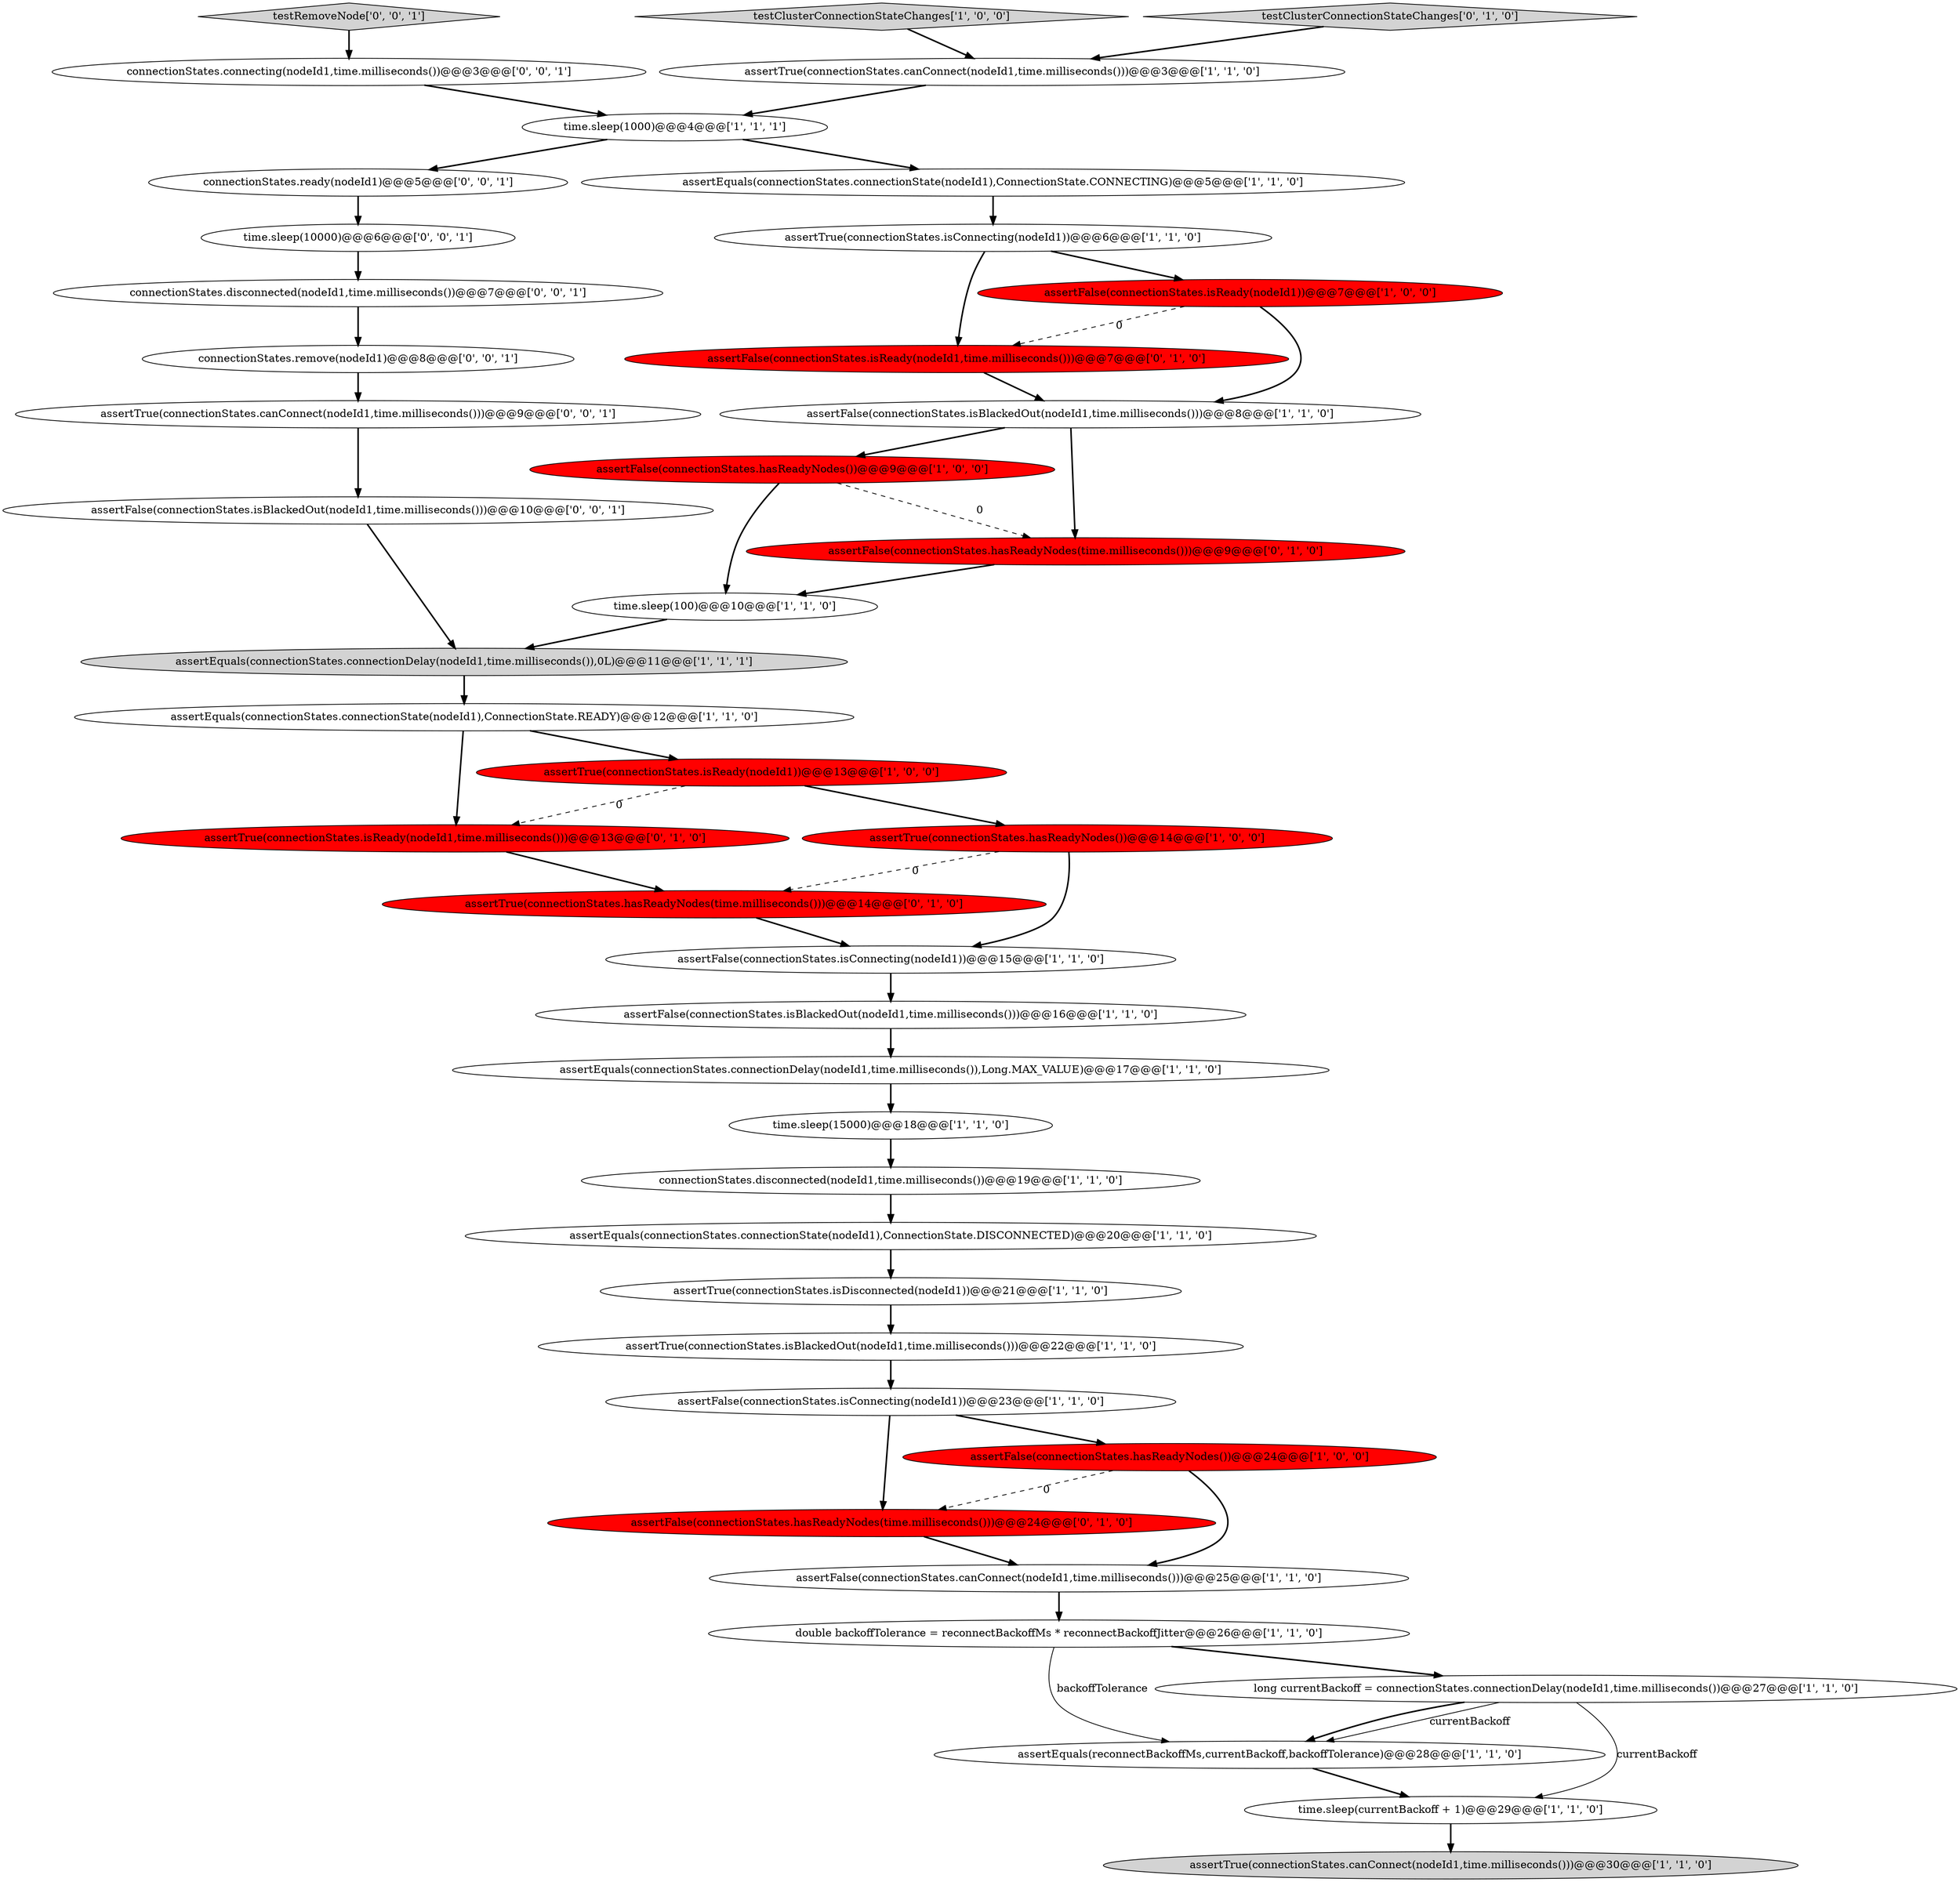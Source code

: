 digraph {
40 [style = filled, label = "assertFalse(connectionStates.isBlackedOut(nodeId1,time.milliseconds()))@@@10@@@['0', '0', '1']", fillcolor = white, shape = ellipse image = "AAA0AAABBB3BBB"];
11 [style = filled, label = "assertFalse(connectionStates.isReady(nodeId1))@@@7@@@['1', '0', '0']", fillcolor = red, shape = ellipse image = "AAA1AAABBB1BBB"];
39 [style = filled, label = "assertTrue(connectionStates.canConnect(nodeId1,time.milliseconds()))@@@9@@@['0', '0', '1']", fillcolor = white, shape = ellipse image = "AAA0AAABBB3BBB"];
25 [style = filled, label = "double backoffTolerance = reconnectBackoffMs * reconnectBackoffJitter@@@26@@@['1', '1', '0']", fillcolor = white, shape = ellipse image = "AAA0AAABBB1BBB"];
30 [style = filled, label = "assertFalse(connectionStates.isReady(nodeId1,time.milliseconds()))@@@7@@@['0', '1', '0']", fillcolor = red, shape = ellipse image = "AAA1AAABBB2BBB"];
27 [style = filled, label = "assertEquals(reconnectBackoffMs,currentBackoff,backoffTolerance)@@@28@@@['1', '1', '0']", fillcolor = white, shape = ellipse image = "AAA0AAABBB1BBB"];
35 [style = filled, label = "testRemoveNode['0', '0', '1']", fillcolor = lightgray, shape = diamond image = "AAA0AAABBB3BBB"];
2 [style = filled, label = "assertTrue(connectionStates.isBlackedOut(nodeId1,time.milliseconds()))@@@22@@@['1', '1', '0']", fillcolor = white, shape = ellipse image = "AAA0AAABBB1BBB"];
13 [style = filled, label = "assertEquals(connectionStates.connectionState(nodeId1),ConnectionState.DISCONNECTED)@@@20@@@['1', '1', '0']", fillcolor = white, shape = ellipse image = "AAA0AAABBB1BBB"];
31 [style = filled, label = "assertFalse(connectionStates.hasReadyNodes(time.milliseconds()))@@@9@@@['0', '1', '0']", fillcolor = red, shape = ellipse image = "AAA1AAABBB2BBB"];
23 [style = filled, label = "assertEquals(connectionStates.connectionDelay(nodeId1,time.milliseconds()),0L)@@@11@@@['1', '1', '1']", fillcolor = lightgray, shape = ellipse image = "AAA0AAABBB1BBB"];
32 [style = filled, label = "assertFalse(connectionStates.hasReadyNodes(time.milliseconds()))@@@24@@@['0', '1', '0']", fillcolor = red, shape = ellipse image = "AAA1AAABBB2BBB"];
36 [style = filled, label = "connectionStates.remove(nodeId1)@@@8@@@['0', '0', '1']", fillcolor = white, shape = ellipse image = "AAA0AAABBB3BBB"];
5 [style = filled, label = "assertFalse(connectionStates.isConnecting(nodeId1))@@@23@@@['1', '1', '0']", fillcolor = white, shape = ellipse image = "AAA0AAABBB1BBB"];
18 [style = filled, label = "long currentBackoff = connectionStates.connectionDelay(nodeId1,time.milliseconds())@@@27@@@['1', '1', '0']", fillcolor = white, shape = ellipse image = "AAA0AAABBB1BBB"];
19 [style = filled, label = "assertTrue(connectionStates.isConnecting(nodeId1))@@@6@@@['1', '1', '0']", fillcolor = white, shape = ellipse image = "AAA0AAABBB1BBB"];
14 [style = filled, label = "assertFalse(connectionStates.hasReadyNodes())@@@24@@@['1', '0', '0']", fillcolor = red, shape = ellipse image = "AAA1AAABBB1BBB"];
41 [style = filled, label = "connectionStates.ready(nodeId1)@@@5@@@['0', '0', '1']", fillcolor = white, shape = ellipse image = "AAA0AAABBB3BBB"];
24 [style = filled, label = "assertFalse(connectionStates.hasReadyNodes())@@@9@@@['1', '0', '0']", fillcolor = red, shape = ellipse image = "AAA1AAABBB1BBB"];
16 [style = filled, label = "time.sleep(100)@@@10@@@['1', '1', '0']", fillcolor = white, shape = ellipse image = "AAA0AAABBB1BBB"];
29 [style = filled, label = "assertTrue(connectionStates.isReady(nodeId1,time.milliseconds()))@@@13@@@['0', '1', '0']", fillcolor = red, shape = ellipse image = "AAA1AAABBB2BBB"];
4 [style = filled, label = "time.sleep(currentBackoff + 1)@@@29@@@['1', '1', '0']", fillcolor = white, shape = ellipse image = "AAA0AAABBB1BBB"];
37 [style = filled, label = "connectionStates.disconnected(nodeId1,time.milliseconds())@@@7@@@['0', '0', '1']", fillcolor = white, shape = ellipse image = "AAA0AAABBB3BBB"];
28 [style = filled, label = "assertFalse(connectionStates.canConnect(nodeId1,time.milliseconds()))@@@25@@@['1', '1', '0']", fillcolor = white, shape = ellipse image = "AAA0AAABBB1BBB"];
12 [style = filled, label = "assertEquals(connectionStates.connectionState(nodeId1),ConnectionState.CONNECTING)@@@5@@@['1', '1', '0']", fillcolor = white, shape = ellipse image = "AAA0AAABBB1BBB"];
20 [style = filled, label = "assertFalse(connectionStates.isBlackedOut(nodeId1,time.milliseconds()))@@@8@@@['1', '1', '0']", fillcolor = white, shape = ellipse image = "AAA0AAABBB1BBB"];
8 [style = filled, label = "assertFalse(connectionStates.isConnecting(nodeId1))@@@15@@@['1', '1', '0']", fillcolor = white, shape = ellipse image = "AAA0AAABBB1BBB"];
38 [style = filled, label = "connectionStates.connecting(nodeId1,time.milliseconds())@@@3@@@['0', '0', '1']", fillcolor = white, shape = ellipse image = "AAA0AAABBB3BBB"];
1 [style = filled, label = "assertTrue(connectionStates.hasReadyNodes())@@@14@@@['1', '0', '0']", fillcolor = red, shape = ellipse image = "AAA1AAABBB1BBB"];
6 [style = filled, label = "testClusterConnectionStateChanges['1', '0', '0']", fillcolor = lightgray, shape = diamond image = "AAA0AAABBB1BBB"];
9 [style = filled, label = "connectionStates.disconnected(nodeId1,time.milliseconds())@@@19@@@['1', '1', '0']", fillcolor = white, shape = ellipse image = "AAA0AAABBB1BBB"];
26 [style = filled, label = "assertEquals(connectionStates.connectionDelay(nodeId1,time.milliseconds()),Long.MAX_VALUE)@@@17@@@['1', '1', '0']", fillcolor = white, shape = ellipse image = "AAA0AAABBB1BBB"];
34 [style = filled, label = "assertTrue(connectionStates.hasReadyNodes(time.milliseconds()))@@@14@@@['0', '1', '0']", fillcolor = red, shape = ellipse image = "AAA1AAABBB2BBB"];
7 [style = filled, label = "assertTrue(connectionStates.canConnect(nodeId1,time.milliseconds()))@@@30@@@['1', '1', '0']", fillcolor = lightgray, shape = ellipse image = "AAA0AAABBB1BBB"];
0 [style = filled, label = "time.sleep(15000)@@@18@@@['1', '1', '0']", fillcolor = white, shape = ellipse image = "AAA0AAABBB1BBB"];
17 [style = filled, label = "assertFalse(connectionStates.isBlackedOut(nodeId1,time.milliseconds()))@@@16@@@['1', '1', '0']", fillcolor = white, shape = ellipse image = "AAA0AAABBB1BBB"];
42 [style = filled, label = "time.sleep(10000)@@@6@@@['0', '0', '1']", fillcolor = white, shape = ellipse image = "AAA0AAABBB3BBB"];
3 [style = filled, label = "assertEquals(connectionStates.connectionState(nodeId1),ConnectionState.READY)@@@12@@@['1', '1', '0']", fillcolor = white, shape = ellipse image = "AAA0AAABBB1BBB"];
22 [style = filled, label = "time.sleep(1000)@@@4@@@['1', '1', '1']", fillcolor = white, shape = ellipse image = "AAA0AAABBB1BBB"];
10 [style = filled, label = "assertTrue(connectionStates.isDisconnected(nodeId1))@@@21@@@['1', '1', '0']", fillcolor = white, shape = ellipse image = "AAA0AAABBB1BBB"];
33 [style = filled, label = "testClusterConnectionStateChanges['0', '1', '0']", fillcolor = lightgray, shape = diamond image = "AAA0AAABBB2BBB"];
21 [style = filled, label = "assertTrue(connectionStates.canConnect(nodeId1,time.milliseconds()))@@@3@@@['1', '1', '0']", fillcolor = white, shape = ellipse image = "AAA0AAABBB1BBB"];
15 [style = filled, label = "assertTrue(connectionStates.isReady(nodeId1))@@@13@@@['1', '0', '0']", fillcolor = red, shape = ellipse image = "AAA1AAABBB1BBB"];
13->10 [style = bold, label=""];
11->20 [style = bold, label=""];
0->9 [style = bold, label=""];
17->26 [style = bold, label=""];
42->37 [style = bold, label=""];
1->8 [style = bold, label=""];
37->36 [style = bold, label=""];
31->16 [style = bold, label=""];
30->20 [style = bold, label=""];
6->21 [style = bold, label=""];
1->34 [style = dashed, label="0"];
25->18 [style = bold, label=""];
22->41 [style = bold, label=""];
19->11 [style = bold, label=""];
23->3 [style = bold, label=""];
3->15 [style = bold, label=""];
14->28 [style = bold, label=""];
20->31 [style = bold, label=""];
16->23 [style = bold, label=""];
5->14 [style = bold, label=""];
29->34 [style = bold, label=""];
34->8 [style = bold, label=""];
15->29 [style = dashed, label="0"];
36->39 [style = bold, label=""];
4->7 [style = bold, label=""];
40->23 [style = bold, label=""];
18->27 [style = solid, label="currentBackoff"];
8->17 [style = bold, label=""];
5->32 [style = bold, label=""];
24->16 [style = bold, label=""];
27->4 [style = bold, label=""];
26->0 [style = bold, label=""];
14->32 [style = dashed, label="0"];
18->4 [style = solid, label="currentBackoff"];
18->27 [style = bold, label=""];
21->22 [style = bold, label=""];
22->12 [style = bold, label=""];
19->30 [style = bold, label=""];
39->40 [style = bold, label=""];
25->27 [style = solid, label="backoffTolerance"];
24->31 [style = dashed, label="0"];
28->25 [style = bold, label=""];
10->2 [style = bold, label=""];
35->38 [style = bold, label=""];
11->30 [style = dashed, label="0"];
12->19 [style = bold, label=""];
20->24 [style = bold, label=""];
33->21 [style = bold, label=""];
38->22 [style = bold, label=""];
32->28 [style = bold, label=""];
3->29 [style = bold, label=""];
41->42 [style = bold, label=""];
2->5 [style = bold, label=""];
9->13 [style = bold, label=""];
15->1 [style = bold, label=""];
}
